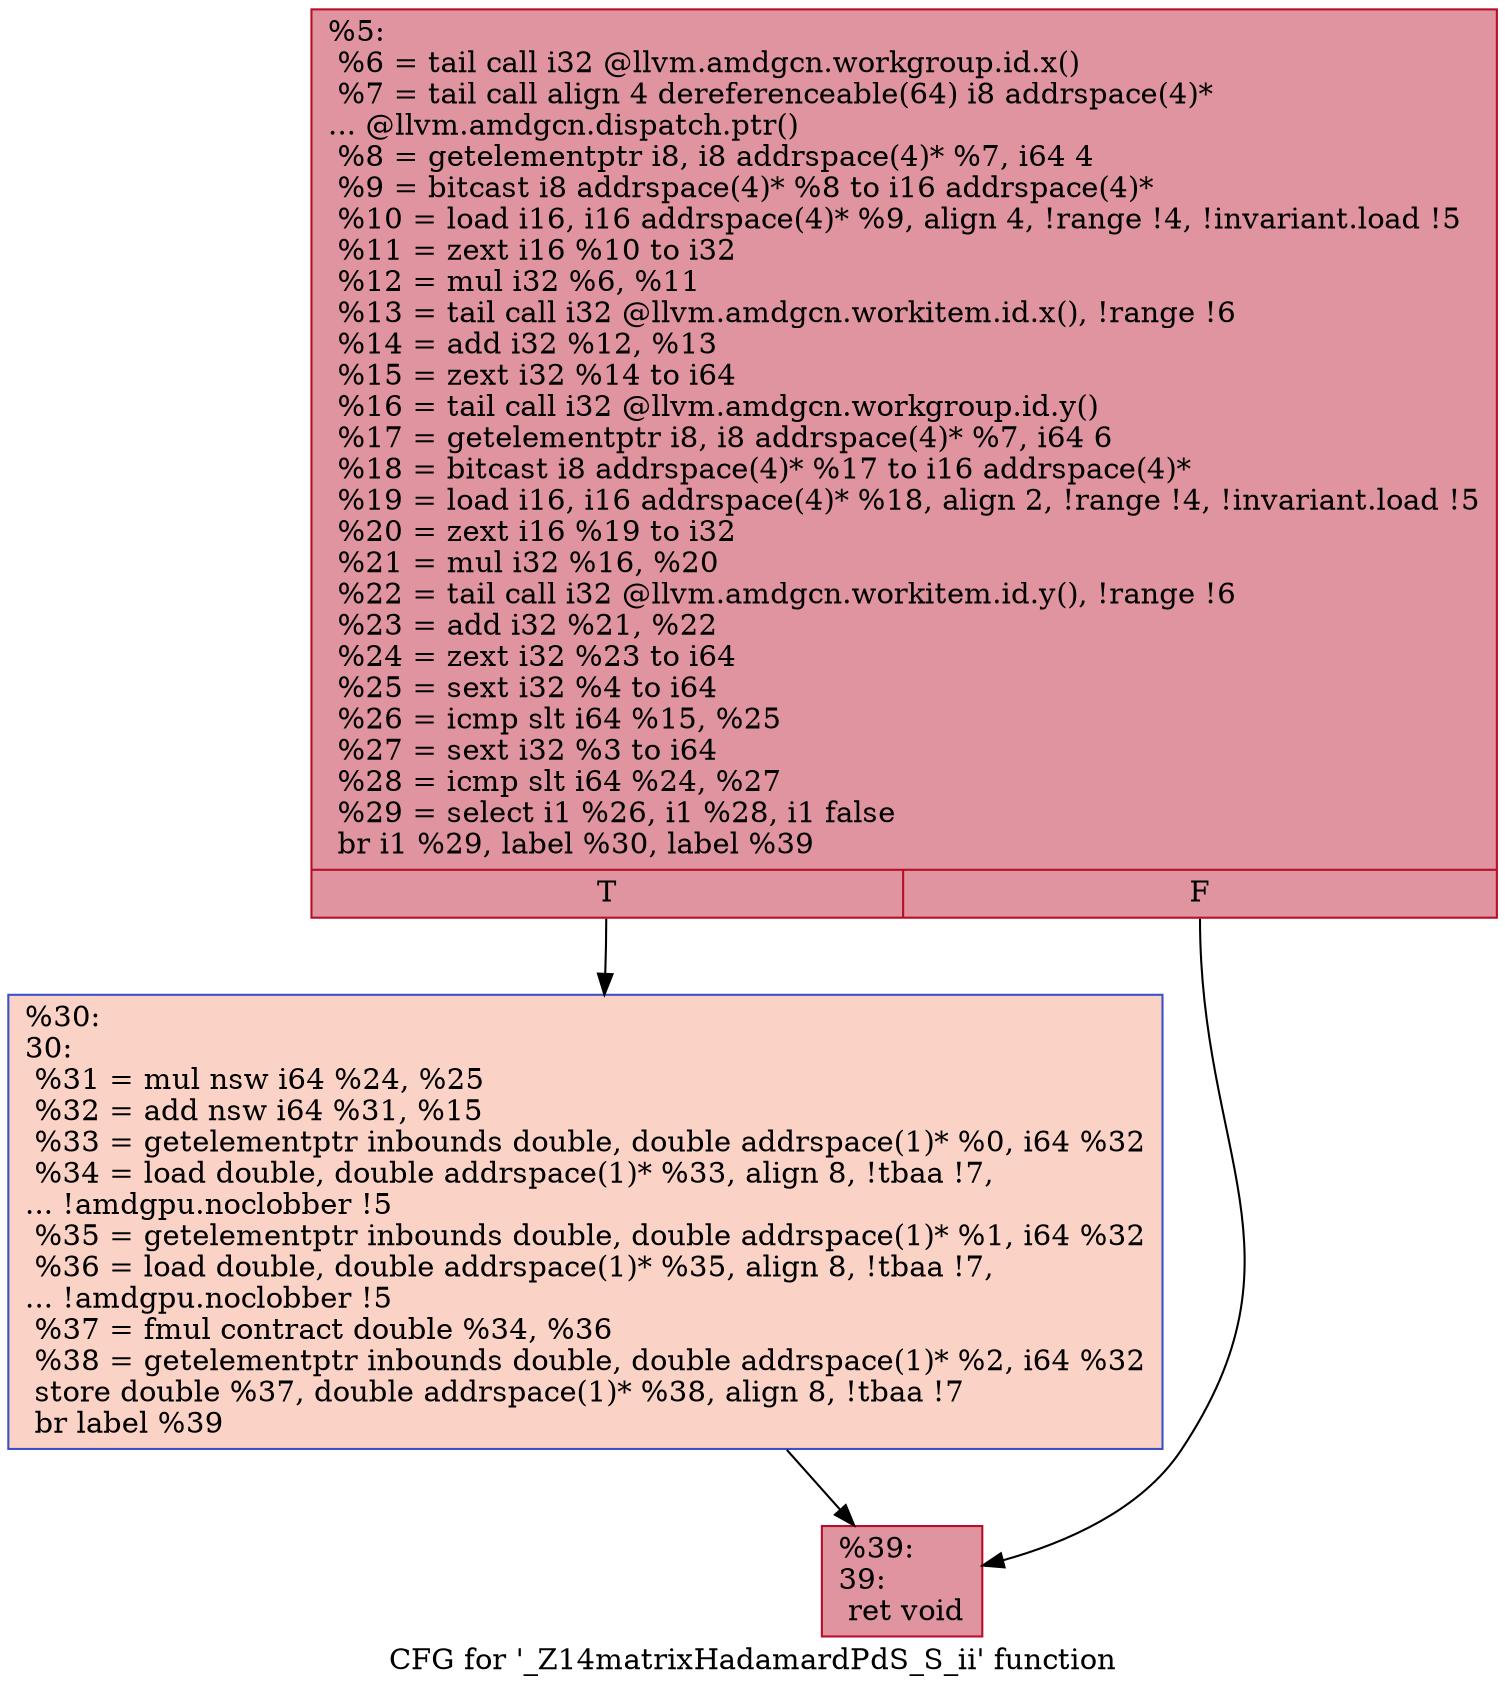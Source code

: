 digraph "CFG for '_Z14matrixHadamardPdS_S_ii' function" {
	label="CFG for '_Z14matrixHadamardPdS_S_ii' function";

	Node0x4d97500 [shape=record,color="#b70d28ff", style=filled, fillcolor="#b70d2870",label="{%5:\l  %6 = tail call i32 @llvm.amdgcn.workgroup.id.x()\l  %7 = tail call align 4 dereferenceable(64) i8 addrspace(4)*\l... @llvm.amdgcn.dispatch.ptr()\l  %8 = getelementptr i8, i8 addrspace(4)* %7, i64 4\l  %9 = bitcast i8 addrspace(4)* %8 to i16 addrspace(4)*\l  %10 = load i16, i16 addrspace(4)* %9, align 4, !range !4, !invariant.load !5\l  %11 = zext i16 %10 to i32\l  %12 = mul i32 %6, %11\l  %13 = tail call i32 @llvm.amdgcn.workitem.id.x(), !range !6\l  %14 = add i32 %12, %13\l  %15 = zext i32 %14 to i64\l  %16 = tail call i32 @llvm.amdgcn.workgroup.id.y()\l  %17 = getelementptr i8, i8 addrspace(4)* %7, i64 6\l  %18 = bitcast i8 addrspace(4)* %17 to i16 addrspace(4)*\l  %19 = load i16, i16 addrspace(4)* %18, align 2, !range !4, !invariant.load !5\l  %20 = zext i16 %19 to i32\l  %21 = mul i32 %16, %20\l  %22 = tail call i32 @llvm.amdgcn.workitem.id.y(), !range !6\l  %23 = add i32 %21, %22\l  %24 = zext i32 %23 to i64\l  %25 = sext i32 %4 to i64\l  %26 = icmp slt i64 %15, %25\l  %27 = sext i32 %3 to i64\l  %28 = icmp slt i64 %24, %27\l  %29 = select i1 %26, i1 %28, i1 false\l  br i1 %29, label %30, label %39\l|{<s0>T|<s1>F}}"];
	Node0x4d97500:s0 -> Node0x4d9b130;
	Node0x4d97500:s1 -> Node0x4d9b1c0;
	Node0x4d9b130 [shape=record,color="#3d50c3ff", style=filled, fillcolor="#f59c7d70",label="{%30:\l30:                                               \l  %31 = mul nsw i64 %24, %25\l  %32 = add nsw i64 %31, %15\l  %33 = getelementptr inbounds double, double addrspace(1)* %0, i64 %32\l  %34 = load double, double addrspace(1)* %33, align 8, !tbaa !7,\l... !amdgpu.noclobber !5\l  %35 = getelementptr inbounds double, double addrspace(1)* %1, i64 %32\l  %36 = load double, double addrspace(1)* %35, align 8, !tbaa !7,\l... !amdgpu.noclobber !5\l  %37 = fmul contract double %34, %36\l  %38 = getelementptr inbounds double, double addrspace(1)* %2, i64 %32\l  store double %37, double addrspace(1)* %38, align 8, !tbaa !7\l  br label %39\l}"];
	Node0x4d9b130 -> Node0x4d9b1c0;
	Node0x4d9b1c0 [shape=record,color="#b70d28ff", style=filled, fillcolor="#b70d2870",label="{%39:\l39:                                               \l  ret void\l}"];
}
